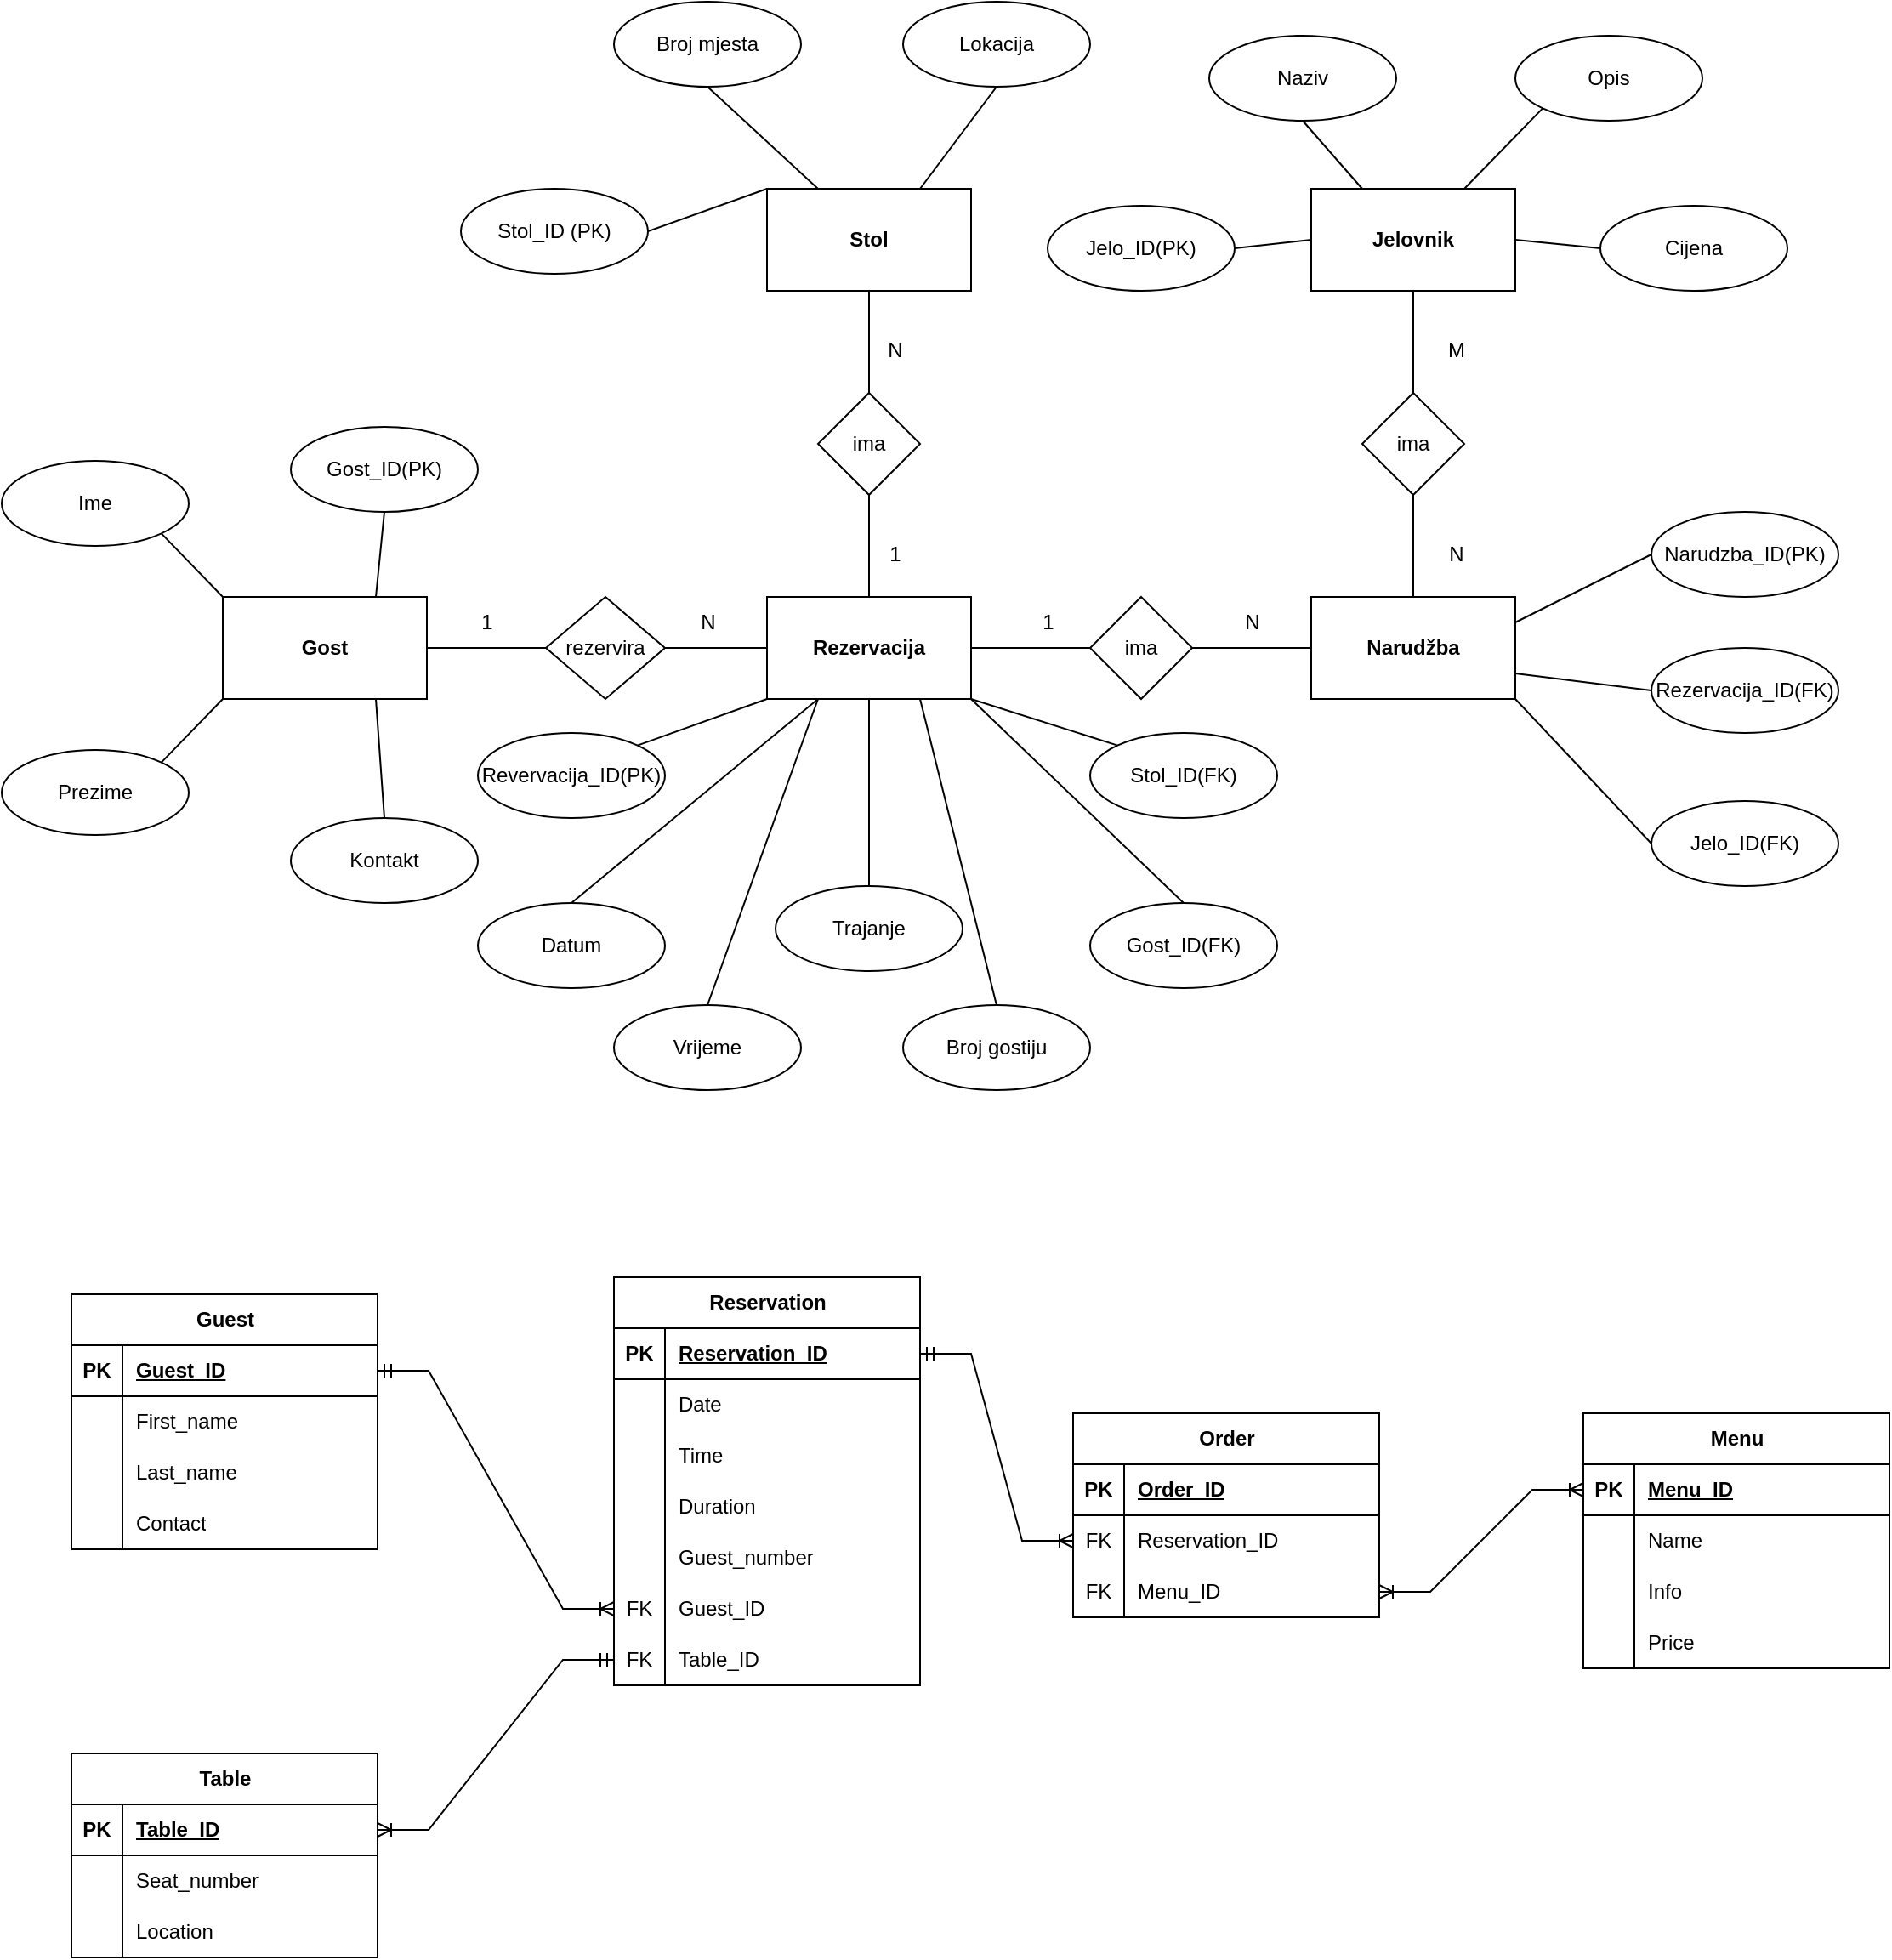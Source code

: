 <mxfile version="24.1.0" type="device">
  <diagram name="Page-1" id="FeBBku6p8orhY1GAl5bY">
    <mxGraphModel dx="1434" dy="836" grid="1" gridSize="10" guides="1" tooltips="1" connect="1" arrows="1" fold="1" page="1" pageScale="1" pageWidth="1169" pageHeight="1654" math="0" shadow="0">
      <root>
        <mxCell id="0" />
        <mxCell id="1" parent="0" />
        <mxCell id="tynsZxvBUsb_8YLMdJRz-1" value="&lt;b&gt;Stol&lt;/b&gt;" style="rounded=0;whiteSpace=wrap;html=1;" vertex="1" parent="1">
          <mxGeometry x="480" y="120" width="120" height="60" as="geometry" />
        </mxCell>
        <mxCell id="tynsZxvBUsb_8YLMdJRz-2" value="&lt;b&gt;Gost&lt;/b&gt;" style="rounded=0;whiteSpace=wrap;html=1;" vertex="1" parent="1">
          <mxGeometry x="160" y="360" width="120" height="60" as="geometry" />
        </mxCell>
        <mxCell id="tynsZxvBUsb_8YLMdJRz-3" value="&lt;b&gt;Rezervacija&lt;/b&gt;" style="rounded=0;whiteSpace=wrap;html=1;" vertex="1" parent="1">
          <mxGeometry x="480" y="360" width="120" height="60" as="geometry" />
        </mxCell>
        <mxCell id="tynsZxvBUsb_8YLMdJRz-4" value="&lt;b&gt;Jelovnik&lt;/b&gt;" style="rounded=0;whiteSpace=wrap;html=1;" vertex="1" parent="1">
          <mxGeometry x="800" y="120" width="120" height="60" as="geometry" />
        </mxCell>
        <mxCell id="tynsZxvBUsb_8YLMdJRz-5" value="&lt;b&gt;Narudžba&lt;/b&gt;" style="rounded=0;whiteSpace=wrap;html=1;" vertex="1" parent="1">
          <mxGeometry x="800" y="360" width="120" height="60" as="geometry" />
        </mxCell>
        <mxCell id="tynsZxvBUsb_8YLMdJRz-6" value="Stol_ID (PK)" style="ellipse;whiteSpace=wrap;html=1;" vertex="1" parent="1">
          <mxGeometry x="300" y="120" width="110" height="50" as="geometry" />
        </mxCell>
        <mxCell id="tynsZxvBUsb_8YLMdJRz-7" value="Broj mjesta" style="ellipse;whiteSpace=wrap;html=1;" vertex="1" parent="1">
          <mxGeometry x="390" y="10" width="110" height="50" as="geometry" />
        </mxCell>
        <mxCell id="tynsZxvBUsb_8YLMdJRz-8" value="Lokacija" style="ellipse;whiteSpace=wrap;html=1;" vertex="1" parent="1">
          <mxGeometry x="560" y="10" width="110" height="50" as="geometry" />
        </mxCell>
        <mxCell id="tynsZxvBUsb_8YLMdJRz-9" value="rezervira" style="rhombus;whiteSpace=wrap;html=1;" vertex="1" parent="1">
          <mxGeometry x="350" y="360" width="70" height="60" as="geometry" />
        </mxCell>
        <mxCell id="tynsZxvBUsb_8YLMdJRz-10" value="" style="endArrow=none;html=1;rounded=0;entryX=0;entryY=0.5;entryDx=0;entryDy=0;exitX=1;exitY=0.5;exitDx=0;exitDy=0;" edge="1" parent="1" source="tynsZxvBUsb_8YLMdJRz-2" target="tynsZxvBUsb_8YLMdJRz-9">
          <mxGeometry width="50" height="50" relative="1" as="geometry">
            <mxPoint x="250" y="500" as="sourcePoint" />
            <mxPoint x="300" y="450" as="targetPoint" />
          </mxGeometry>
        </mxCell>
        <mxCell id="tynsZxvBUsb_8YLMdJRz-11" value="" style="endArrow=none;html=1;rounded=0;exitX=1;exitY=0.5;exitDx=0;exitDy=0;entryX=0;entryY=0.5;entryDx=0;entryDy=0;" edge="1" parent="1" source="tynsZxvBUsb_8YLMdJRz-9" target="tynsZxvBUsb_8YLMdJRz-3">
          <mxGeometry width="50" height="50" relative="1" as="geometry">
            <mxPoint x="560" y="450" as="sourcePoint" />
            <mxPoint x="610" y="400" as="targetPoint" />
          </mxGeometry>
        </mxCell>
        <mxCell id="tynsZxvBUsb_8YLMdJRz-12" value="ima" style="rhombus;whiteSpace=wrap;html=1;" vertex="1" parent="1">
          <mxGeometry x="510" y="240" width="60" height="60" as="geometry" />
        </mxCell>
        <mxCell id="tynsZxvBUsb_8YLMdJRz-13" value="" style="endArrow=none;html=1;rounded=0;entryX=0.5;entryY=1;entryDx=0;entryDy=0;exitX=0.5;exitY=0;exitDx=0;exitDy=0;" edge="1" parent="1" source="tynsZxvBUsb_8YLMdJRz-12" target="tynsZxvBUsb_8YLMdJRz-1">
          <mxGeometry width="50" height="50" relative="1" as="geometry">
            <mxPoint x="560" y="450" as="sourcePoint" />
            <mxPoint x="610" y="400" as="targetPoint" />
          </mxGeometry>
        </mxCell>
        <mxCell id="tynsZxvBUsb_8YLMdJRz-14" value="" style="endArrow=none;html=1;rounded=0;entryX=0.5;entryY=1;entryDx=0;entryDy=0;exitX=0.5;exitY=0;exitDx=0;exitDy=0;" edge="1" parent="1" source="tynsZxvBUsb_8YLMdJRz-3" target="tynsZxvBUsb_8YLMdJRz-12">
          <mxGeometry width="50" height="50" relative="1" as="geometry">
            <mxPoint x="560" y="450" as="sourcePoint" />
            <mxPoint x="610" y="400" as="targetPoint" />
          </mxGeometry>
        </mxCell>
        <mxCell id="tynsZxvBUsb_8YLMdJRz-15" value="N" style="text;html=1;align=center;verticalAlign=middle;resizable=0;points=[];autosize=1;strokeColor=none;fillColor=none;" vertex="1" parent="1">
          <mxGeometry x="540" y="200" width="30" height="30" as="geometry" />
        </mxCell>
        <mxCell id="tynsZxvBUsb_8YLMdJRz-16" value="1" style="text;html=1;align=center;verticalAlign=middle;resizable=0;points=[];autosize=1;strokeColor=none;fillColor=none;" vertex="1" parent="1">
          <mxGeometry x="540" y="320" width="30" height="30" as="geometry" />
        </mxCell>
        <mxCell id="tynsZxvBUsb_8YLMdJRz-17" value="1" style="text;html=1;align=center;verticalAlign=middle;resizable=0;points=[];autosize=1;strokeColor=none;fillColor=none;" vertex="1" parent="1">
          <mxGeometry x="300" y="360" width="30" height="30" as="geometry" />
        </mxCell>
        <mxCell id="tynsZxvBUsb_8YLMdJRz-18" value="N" style="text;html=1;align=center;verticalAlign=middle;resizable=0;points=[];autosize=1;strokeColor=none;fillColor=none;" vertex="1" parent="1">
          <mxGeometry x="430" y="360" width="30" height="30" as="geometry" />
        </mxCell>
        <mxCell id="tynsZxvBUsb_8YLMdJRz-19" value="" style="endArrow=none;html=1;rounded=0;entryX=0;entryY=0.5;entryDx=0;entryDy=0;exitX=1;exitY=0.5;exitDx=0;exitDy=0;" edge="1" parent="1" source="tynsZxvBUsb_8YLMdJRz-3" target="tynsZxvBUsb_8YLMdJRz-21">
          <mxGeometry width="50" height="50" relative="1" as="geometry">
            <mxPoint x="560" y="450" as="sourcePoint" />
            <mxPoint x="710" y="560" as="targetPoint" />
          </mxGeometry>
        </mxCell>
        <mxCell id="tynsZxvBUsb_8YLMdJRz-21" value="ima" style="rhombus;whiteSpace=wrap;html=1;" vertex="1" parent="1">
          <mxGeometry x="670" y="360" width="60" height="60" as="geometry" />
        </mxCell>
        <mxCell id="tynsZxvBUsb_8YLMdJRz-22" value="" style="endArrow=none;html=1;rounded=0;entryX=0;entryY=0.5;entryDx=0;entryDy=0;exitX=1;exitY=0.5;exitDx=0;exitDy=0;" edge="1" parent="1" source="tynsZxvBUsb_8YLMdJRz-21" target="tynsZxvBUsb_8YLMdJRz-5">
          <mxGeometry width="50" height="50" relative="1" as="geometry">
            <mxPoint x="560" y="450" as="sourcePoint" />
            <mxPoint x="610" y="400" as="targetPoint" />
          </mxGeometry>
        </mxCell>
        <mxCell id="tynsZxvBUsb_8YLMdJRz-23" value="N" style="text;html=1;align=center;verticalAlign=middle;resizable=0;points=[];autosize=1;strokeColor=none;fillColor=none;" vertex="1" parent="1">
          <mxGeometry x="750" y="360" width="30" height="30" as="geometry" />
        </mxCell>
        <mxCell id="tynsZxvBUsb_8YLMdJRz-24" value="1" style="text;html=1;align=center;verticalAlign=middle;resizable=0;points=[];autosize=1;strokeColor=none;fillColor=none;" vertex="1" parent="1">
          <mxGeometry x="630" y="360" width="30" height="30" as="geometry" />
        </mxCell>
        <mxCell id="tynsZxvBUsb_8YLMdJRz-25" value="ima" style="rhombus;whiteSpace=wrap;html=1;" vertex="1" parent="1">
          <mxGeometry x="830" y="240" width="60" height="60" as="geometry" />
        </mxCell>
        <mxCell id="tynsZxvBUsb_8YLMdJRz-26" value="" style="endArrow=none;html=1;rounded=0;entryX=0.5;entryY=1;entryDx=0;entryDy=0;exitX=0.5;exitY=0;exitDx=0;exitDy=0;" edge="1" parent="1" source="tynsZxvBUsb_8YLMdJRz-25" target="tynsZxvBUsb_8YLMdJRz-4">
          <mxGeometry width="50" height="50" relative="1" as="geometry">
            <mxPoint x="1010" y="330" as="sourcePoint" />
            <mxPoint x="1060" y="280" as="targetPoint" />
          </mxGeometry>
        </mxCell>
        <mxCell id="tynsZxvBUsb_8YLMdJRz-27" value="" style="endArrow=none;html=1;rounded=0;exitX=0.5;exitY=1;exitDx=0;exitDy=0;entryX=0.5;entryY=0;entryDx=0;entryDy=0;" edge="1" parent="1" source="tynsZxvBUsb_8YLMdJRz-25" target="tynsZxvBUsb_8YLMdJRz-5">
          <mxGeometry width="50" height="50" relative="1" as="geometry">
            <mxPoint x="560" y="450" as="sourcePoint" />
            <mxPoint x="610" y="400" as="targetPoint" />
          </mxGeometry>
        </mxCell>
        <mxCell id="tynsZxvBUsb_8YLMdJRz-28" value="N" style="text;html=1;align=center;verticalAlign=middle;resizable=0;points=[];autosize=1;strokeColor=none;fillColor=none;" vertex="1" parent="1">
          <mxGeometry x="870" y="320" width="30" height="30" as="geometry" />
        </mxCell>
        <mxCell id="tynsZxvBUsb_8YLMdJRz-29" value="M" style="text;html=1;align=center;verticalAlign=middle;resizable=0;points=[];autosize=1;strokeColor=none;fillColor=none;" vertex="1" parent="1">
          <mxGeometry x="870" y="200" width="30" height="30" as="geometry" />
        </mxCell>
        <mxCell id="tynsZxvBUsb_8YLMdJRz-30" value="" style="endArrow=none;html=1;rounded=0;entryX=1;entryY=0.5;entryDx=0;entryDy=0;exitX=0;exitY=0;exitDx=0;exitDy=0;" edge="1" parent="1" source="tynsZxvBUsb_8YLMdJRz-1" target="tynsZxvBUsb_8YLMdJRz-6">
          <mxGeometry width="50" height="50" relative="1" as="geometry">
            <mxPoint x="620" y="170" as="sourcePoint" />
            <mxPoint x="670" y="120" as="targetPoint" />
          </mxGeometry>
        </mxCell>
        <mxCell id="tynsZxvBUsb_8YLMdJRz-31" value="" style="endArrow=none;html=1;rounded=0;entryX=0.25;entryY=0;entryDx=0;entryDy=0;exitX=0.5;exitY=1;exitDx=0;exitDy=0;" edge="1" parent="1" source="tynsZxvBUsb_8YLMdJRz-7" target="tynsZxvBUsb_8YLMdJRz-1">
          <mxGeometry width="50" height="50" relative="1" as="geometry">
            <mxPoint x="490" y="130" as="sourcePoint" />
            <mxPoint x="420" y="155" as="targetPoint" />
          </mxGeometry>
        </mxCell>
        <mxCell id="tynsZxvBUsb_8YLMdJRz-32" value="" style="endArrow=none;html=1;rounded=0;entryX=0.75;entryY=0;entryDx=0;entryDy=0;exitX=0.5;exitY=1;exitDx=0;exitDy=0;" edge="1" parent="1" source="tynsZxvBUsb_8YLMdJRz-8" target="tynsZxvBUsb_8YLMdJRz-1">
          <mxGeometry width="50" height="50" relative="1" as="geometry">
            <mxPoint x="580" y="60" as="sourcePoint" />
            <mxPoint x="645" y="120" as="targetPoint" />
          </mxGeometry>
        </mxCell>
        <mxCell id="tynsZxvBUsb_8YLMdJRz-33" value="Gost_ID(PK)" style="ellipse;whiteSpace=wrap;html=1;" vertex="1" parent="1">
          <mxGeometry x="200" y="260" width="110" height="50" as="geometry" />
        </mxCell>
        <mxCell id="tynsZxvBUsb_8YLMdJRz-34" value="Kontakt" style="ellipse;whiteSpace=wrap;html=1;" vertex="1" parent="1">
          <mxGeometry x="200" y="490" width="110" height="50" as="geometry" />
        </mxCell>
        <mxCell id="tynsZxvBUsb_8YLMdJRz-35" value="Ime" style="ellipse;whiteSpace=wrap;html=1;" vertex="1" parent="1">
          <mxGeometry x="30" y="280" width="110" height="50" as="geometry" />
        </mxCell>
        <mxCell id="tynsZxvBUsb_8YLMdJRz-36" value="Prezime" style="ellipse;whiteSpace=wrap;html=1;" vertex="1" parent="1">
          <mxGeometry x="30" y="450" width="110" height="50" as="geometry" />
        </mxCell>
        <mxCell id="tynsZxvBUsb_8YLMdJRz-37" value="" style="endArrow=none;html=1;rounded=0;entryX=0.5;entryY=1;entryDx=0;entryDy=0;exitX=0.75;exitY=0;exitDx=0;exitDy=0;" edge="1" parent="1" source="tynsZxvBUsb_8YLMdJRz-2" target="tynsZxvBUsb_8YLMdJRz-33">
          <mxGeometry width="50" height="50" relative="1" as="geometry">
            <mxPoint x="620" y="370" as="sourcePoint" />
            <mxPoint x="670" y="320" as="targetPoint" />
          </mxGeometry>
        </mxCell>
        <mxCell id="tynsZxvBUsb_8YLMdJRz-38" value="" style="endArrow=none;html=1;rounded=0;entryX=1;entryY=1;entryDx=0;entryDy=0;exitX=0;exitY=0;exitDx=0;exitDy=0;" edge="1" parent="1" source="tynsZxvBUsb_8YLMdJRz-2" target="tynsZxvBUsb_8YLMdJRz-35">
          <mxGeometry width="50" height="50" relative="1" as="geometry">
            <mxPoint x="260" y="370" as="sourcePoint" />
            <mxPoint x="265" y="320" as="targetPoint" />
          </mxGeometry>
        </mxCell>
        <mxCell id="tynsZxvBUsb_8YLMdJRz-39" value="" style="endArrow=none;html=1;rounded=0;entryX=1;entryY=0;entryDx=0;entryDy=0;exitX=0;exitY=1;exitDx=0;exitDy=0;" edge="1" parent="1" source="tynsZxvBUsb_8YLMdJRz-2" target="tynsZxvBUsb_8YLMdJRz-36">
          <mxGeometry width="50" height="50" relative="1" as="geometry">
            <mxPoint x="270" y="380" as="sourcePoint" />
            <mxPoint x="275" y="330" as="targetPoint" />
          </mxGeometry>
        </mxCell>
        <mxCell id="tynsZxvBUsb_8YLMdJRz-40" value="" style="endArrow=none;html=1;rounded=0;entryX=0.75;entryY=1;entryDx=0;entryDy=0;exitX=0.5;exitY=0;exitDx=0;exitDy=0;" edge="1" parent="1" source="tynsZxvBUsb_8YLMdJRz-34" target="tynsZxvBUsb_8YLMdJRz-2">
          <mxGeometry width="50" height="50" relative="1" as="geometry">
            <mxPoint x="280" y="390" as="sourcePoint" />
            <mxPoint x="285" y="340" as="targetPoint" />
          </mxGeometry>
        </mxCell>
        <mxCell id="tynsZxvBUsb_8YLMdJRz-41" value="Stol_ID(FK)" style="ellipse;whiteSpace=wrap;html=1;" vertex="1" parent="1">
          <mxGeometry x="670" y="440" width="110" height="50" as="geometry" />
        </mxCell>
        <mxCell id="tynsZxvBUsb_8YLMdJRz-42" value="Revervacija_ID(PK)" style="ellipse;whiteSpace=wrap;html=1;" vertex="1" parent="1">
          <mxGeometry x="310" y="440" width="110" height="50" as="geometry" />
        </mxCell>
        <mxCell id="tynsZxvBUsb_8YLMdJRz-43" value="Datum" style="ellipse;whiteSpace=wrap;html=1;" vertex="1" parent="1">
          <mxGeometry x="310" y="540" width="110" height="50" as="geometry" />
        </mxCell>
        <mxCell id="tynsZxvBUsb_8YLMdJRz-44" value="Vrijeme" style="ellipse;whiteSpace=wrap;html=1;" vertex="1" parent="1">
          <mxGeometry x="390" y="600" width="110" height="50" as="geometry" />
        </mxCell>
        <mxCell id="tynsZxvBUsb_8YLMdJRz-45" value="Trajanje" style="ellipse;whiteSpace=wrap;html=1;" vertex="1" parent="1">
          <mxGeometry x="485" y="530" width="110" height="50" as="geometry" />
        </mxCell>
        <mxCell id="tynsZxvBUsb_8YLMdJRz-46" value="Broj gostiju" style="ellipse;whiteSpace=wrap;html=1;" vertex="1" parent="1">
          <mxGeometry x="560" y="600" width="110" height="50" as="geometry" />
        </mxCell>
        <mxCell id="tynsZxvBUsb_8YLMdJRz-47" value="Gost_ID(FK)" style="ellipse;whiteSpace=wrap;html=1;" vertex="1" parent="1">
          <mxGeometry x="670" y="540" width="110" height="50" as="geometry" />
        </mxCell>
        <mxCell id="tynsZxvBUsb_8YLMdJRz-48" value="" style="endArrow=none;html=1;rounded=0;entryX=0;entryY=1;entryDx=0;entryDy=0;exitX=1;exitY=0;exitDx=0;exitDy=0;" edge="1" parent="1" source="tynsZxvBUsb_8YLMdJRz-42" target="tynsZxvBUsb_8YLMdJRz-3">
          <mxGeometry width="50" height="50" relative="1" as="geometry">
            <mxPoint x="620" y="500" as="sourcePoint" />
            <mxPoint x="670" y="450" as="targetPoint" />
          </mxGeometry>
        </mxCell>
        <mxCell id="tynsZxvBUsb_8YLMdJRz-49" value="" style="endArrow=none;html=1;rounded=0;entryX=0.25;entryY=1;entryDx=0;entryDy=0;exitX=0.5;exitY=0;exitDx=0;exitDy=0;" edge="1" parent="1" source="tynsZxvBUsb_8YLMdJRz-43" target="tynsZxvBUsb_8YLMdJRz-3">
          <mxGeometry width="50" height="50" relative="1" as="geometry">
            <mxPoint x="464" y="467" as="sourcePoint" />
            <mxPoint x="490" y="430" as="targetPoint" />
          </mxGeometry>
        </mxCell>
        <mxCell id="tynsZxvBUsb_8YLMdJRz-50" value="" style="endArrow=none;html=1;rounded=0;entryX=0.25;entryY=1;entryDx=0;entryDy=0;exitX=0.5;exitY=0;exitDx=0;exitDy=0;" edge="1" parent="1" source="tynsZxvBUsb_8YLMdJRz-44" target="tynsZxvBUsb_8YLMdJRz-3">
          <mxGeometry width="50" height="50" relative="1" as="geometry">
            <mxPoint x="455" y="540" as="sourcePoint" />
            <mxPoint x="520" y="430" as="targetPoint" />
          </mxGeometry>
        </mxCell>
        <mxCell id="tynsZxvBUsb_8YLMdJRz-51" value="" style="endArrow=none;html=1;rounded=0;entryX=1;entryY=1;entryDx=0;entryDy=0;exitX=0.5;exitY=0;exitDx=0;exitDy=0;" edge="1" parent="1" source="tynsZxvBUsb_8YLMdJRz-47" target="tynsZxvBUsb_8YLMdJRz-3">
          <mxGeometry width="50" height="50" relative="1" as="geometry">
            <mxPoint x="465" y="550" as="sourcePoint" />
            <mxPoint x="530" y="440" as="targetPoint" />
          </mxGeometry>
        </mxCell>
        <mxCell id="tynsZxvBUsb_8YLMdJRz-52" value="" style="endArrow=none;html=1;rounded=0;entryX=0.5;entryY=1;entryDx=0;entryDy=0;exitX=0.5;exitY=0;exitDx=0;exitDy=0;" edge="1" parent="1" source="tynsZxvBUsb_8YLMdJRz-45" target="tynsZxvBUsb_8YLMdJRz-3">
          <mxGeometry width="50" height="50" relative="1" as="geometry">
            <mxPoint x="475" y="560" as="sourcePoint" />
            <mxPoint x="540" y="450" as="targetPoint" />
          </mxGeometry>
        </mxCell>
        <mxCell id="tynsZxvBUsb_8YLMdJRz-53" value="" style="endArrow=none;html=1;rounded=0;entryX=0.75;entryY=1;entryDx=0;entryDy=0;exitX=0.5;exitY=0;exitDx=0;exitDy=0;" edge="1" parent="1" source="tynsZxvBUsb_8YLMdJRz-46" target="tynsZxvBUsb_8YLMdJRz-3">
          <mxGeometry width="50" height="50" relative="1" as="geometry">
            <mxPoint x="485" y="570" as="sourcePoint" />
            <mxPoint x="550" y="460" as="targetPoint" />
          </mxGeometry>
        </mxCell>
        <mxCell id="tynsZxvBUsb_8YLMdJRz-54" value="" style="endArrow=none;html=1;rounded=0;entryX=1;entryY=1;entryDx=0;entryDy=0;exitX=0;exitY=0;exitDx=0;exitDy=0;" edge="1" parent="1" source="tynsZxvBUsb_8YLMdJRz-41" target="tynsZxvBUsb_8YLMdJRz-3">
          <mxGeometry width="50" height="50" relative="1" as="geometry">
            <mxPoint x="495" y="580" as="sourcePoint" />
            <mxPoint x="560" y="470" as="targetPoint" />
          </mxGeometry>
        </mxCell>
        <mxCell id="tynsZxvBUsb_8YLMdJRz-55" value="Jelo_ID(PK)" style="ellipse;whiteSpace=wrap;html=1;" vertex="1" parent="1">
          <mxGeometry x="645" y="130" width="110" height="50" as="geometry" />
        </mxCell>
        <mxCell id="tynsZxvBUsb_8YLMdJRz-56" value="Naziv" style="ellipse;whiteSpace=wrap;html=1;" vertex="1" parent="1">
          <mxGeometry x="740" y="30" width="110" height="50" as="geometry" />
        </mxCell>
        <mxCell id="tynsZxvBUsb_8YLMdJRz-57" value="Cijena" style="ellipse;whiteSpace=wrap;html=1;" vertex="1" parent="1">
          <mxGeometry x="970" y="130" width="110" height="50" as="geometry" />
        </mxCell>
        <mxCell id="tynsZxvBUsb_8YLMdJRz-58" value="Opis" style="ellipse;whiteSpace=wrap;html=1;" vertex="1" parent="1">
          <mxGeometry x="920" y="30" width="110" height="50" as="geometry" />
        </mxCell>
        <mxCell id="tynsZxvBUsb_8YLMdJRz-59" value="" style="endArrow=none;html=1;rounded=0;entryX=0;entryY=0.5;entryDx=0;entryDy=0;exitX=1;exitY=0.5;exitDx=0;exitDy=0;" edge="1" parent="1" source="tynsZxvBUsb_8YLMdJRz-55" target="tynsZxvBUsb_8YLMdJRz-4">
          <mxGeometry width="50" height="50" relative="1" as="geometry">
            <mxPoint x="630" y="370" as="sourcePoint" />
            <mxPoint x="680" y="320" as="targetPoint" />
          </mxGeometry>
        </mxCell>
        <mxCell id="tynsZxvBUsb_8YLMdJRz-60" value="" style="endArrow=none;html=1;rounded=0;entryX=0.25;entryY=0;entryDx=0;entryDy=0;exitX=0.5;exitY=1;exitDx=0;exitDy=0;" edge="1" parent="1" source="tynsZxvBUsb_8YLMdJRz-56" target="tynsZxvBUsb_8YLMdJRz-4">
          <mxGeometry width="50" height="50" relative="1" as="geometry">
            <mxPoint x="765" y="165" as="sourcePoint" />
            <mxPoint x="810" y="160" as="targetPoint" />
          </mxGeometry>
        </mxCell>
        <mxCell id="tynsZxvBUsb_8YLMdJRz-61" value="" style="endArrow=none;html=1;rounded=0;entryX=0.75;entryY=0;entryDx=0;entryDy=0;exitX=0;exitY=1;exitDx=0;exitDy=0;" edge="1" parent="1" source="tynsZxvBUsb_8YLMdJRz-58" target="tynsZxvBUsb_8YLMdJRz-4">
          <mxGeometry width="50" height="50" relative="1" as="geometry">
            <mxPoint x="775" y="175" as="sourcePoint" />
            <mxPoint x="820" y="170" as="targetPoint" />
          </mxGeometry>
        </mxCell>
        <mxCell id="tynsZxvBUsb_8YLMdJRz-62" value="" style="endArrow=none;html=1;rounded=0;entryX=1;entryY=0.5;entryDx=0;entryDy=0;exitX=0;exitY=0.5;exitDx=0;exitDy=0;" edge="1" parent="1" source="tynsZxvBUsb_8YLMdJRz-57" target="tynsZxvBUsb_8YLMdJRz-4">
          <mxGeometry width="50" height="50" relative="1" as="geometry">
            <mxPoint x="785" y="185" as="sourcePoint" />
            <mxPoint x="830" y="180" as="targetPoint" />
          </mxGeometry>
        </mxCell>
        <mxCell id="tynsZxvBUsb_8YLMdJRz-63" value="Rezervacija_ID(FK)" style="ellipse;whiteSpace=wrap;html=1;" vertex="1" parent="1">
          <mxGeometry x="1000" y="390" width="110" height="50" as="geometry" />
        </mxCell>
        <mxCell id="tynsZxvBUsb_8YLMdJRz-64" value="Narudzba_ID(PK)" style="ellipse;whiteSpace=wrap;html=1;" vertex="1" parent="1">
          <mxGeometry x="1000" y="310" width="110" height="50" as="geometry" />
        </mxCell>
        <mxCell id="tynsZxvBUsb_8YLMdJRz-65" value="" style="endArrow=none;html=1;rounded=0;entryX=1;entryY=0.75;entryDx=0;entryDy=0;exitX=0;exitY=0.5;exitDx=0;exitDy=0;" edge="1" parent="1" source="tynsZxvBUsb_8YLMdJRz-63" target="tynsZxvBUsb_8YLMdJRz-5">
          <mxGeometry width="50" height="50" relative="1" as="geometry">
            <mxPoint x="696" y="457" as="sourcePoint" />
            <mxPoint x="610" y="430" as="targetPoint" />
          </mxGeometry>
        </mxCell>
        <mxCell id="tynsZxvBUsb_8YLMdJRz-66" value="" style="endArrow=none;html=1;rounded=0;entryX=0;entryY=0.5;entryDx=0;entryDy=0;exitX=1;exitY=0.25;exitDx=0;exitDy=0;" edge="1" parent="1" source="tynsZxvBUsb_8YLMdJRz-5" target="tynsZxvBUsb_8YLMdJRz-64">
          <mxGeometry width="50" height="50" relative="1" as="geometry">
            <mxPoint x="706" y="467" as="sourcePoint" />
            <mxPoint x="620" y="440" as="targetPoint" />
          </mxGeometry>
        </mxCell>
        <mxCell id="tynsZxvBUsb_8YLMdJRz-67" value="Guest" style="shape=table;startSize=30;container=1;collapsible=1;childLayout=tableLayout;fixedRows=1;rowLines=0;fontStyle=1;align=center;resizeLast=1;html=1;" vertex="1" parent="1">
          <mxGeometry x="71" y="770" width="180" height="150" as="geometry" />
        </mxCell>
        <mxCell id="tynsZxvBUsb_8YLMdJRz-68" value="" style="shape=tableRow;horizontal=0;startSize=0;swimlaneHead=0;swimlaneBody=0;fillColor=none;collapsible=0;dropTarget=0;points=[[0,0.5],[1,0.5]];portConstraint=eastwest;top=0;left=0;right=0;bottom=1;" vertex="1" parent="tynsZxvBUsb_8YLMdJRz-67">
          <mxGeometry y="30" width="180" height="30" as="geometry" />
        </mxCell>
        <mxCell id="tynsZxvBUsb_8YLMdJRz-69" value="PK" style="shape=partialRectangle;connectable=0;fillColor=none;top=0;left=0;bottom=0;right=0;fontStyle=1;overflow=hidden;whiteSpace=wrap;html=1;" vertex="1" parent="tynsZxvBUsb_8YLMdJRz-68">
          <mxGeometry width="30" height="30" as="geometry">
            <mxRectangle width="30" height="30" as="alternateBounds" />
          </mxGeometry>
        </mxCell>
        <mxCell id="tynsZxvBUsb_8YLMdJRz-70" value="Guest_ID" style="shape=partialRectangle;connectable=0;fillColor=none;top=0;left=0;bottom=0;right=0;align=left;spacingLeft=6;fontStyle=5;overflow=hidden;whiteSpace=wrap;html=1;" vertex="1" parent="tynsZxvBUsb_8YLMdJRz-68">
          <mxGeometry x="30" width="150" height="30" as="geometry">
            <mxRectangle width="150" height="30" as="alternateBounds" />
          </mxGeometry>
        </mxCell>
        <mxCell id="tynsZxvBUsb_8YLMdJRz-71" value="" style="shape=tableRow;horizontal=0;startSize=0;swimlaneHead=0;swimlaneBody=0;fillColor=none;collapsible=0;dropTarget=0;points=[[0,0.5],[1,0.5]];portConstraint=eastwest;top=0;left=0;right=0;bottom=0;" vertex="1" parent="tynsZxvBUsb_8YLMdJRz-67">
          <mxGeometry y="60" width="180" height="30" as="geometry" />
        </mxCell>
        <mxCell id="tynsZxvBUsb_8YLMdJRz-72" value="" style="shape=partialRectangle;connectable=0;fillColor=none;top=0;left=0;bottom=0;right=0;editable=1;overflow=hidden;whiteSpace=wrap;html=1;" vertex="1" parent="tynsZxvBUsb_8YLMdJRz-71">
          <mxGeometry width="30" height="30" as="geometry">
            <mxRectangle width="30" height="30" as="alternateBounds" />
          </mxGeometry>
        </mxCell>
        <mxCell id="tynsZxvBUsb_8YLMdJRz-73" value="First_name" style="shape=partialRectangle;connectable=0;fillColor=none;top=0;left=0;bottom=0;right=0;align=left;spacingLeft=6;overflow=hidden;whiteSpace=wrap;html=1;" vertex="1" parent="tynsZxvBUsb_8YLMdJRz-71">
          <mxGeometry x="30" width="150" height="30" as="geometry">
            <mxRectangle width="150" height="30" as="alternateBounds" />
          </mxGeometry>
        </mxCell>
        <mxCell id="tynsZxvBUsb_8YLMdJRz-74" value="" style="shape=tableRow;horizontal=0;startSize=0;swimlaneHead=0;swimlaneBody=0;fillColor=none;collapsible=0;dropTarget=0;points=[[0,0.5],[1,0.5]];portConstraint=eastwest;top=0;left=0;right=0;bottom=0;" vertex="1" parent="tynsZxvBUsb_8YLMdJRz-67">
          <mxGeometry y="90" width="180" height="30" as="geometry" />
        </mxCell>
        <mxCell id="tynsZxvBUsb_8YLMdJRz-75" value="" style="shape=partialRectangle;connectable=0;fillColor=none;top=0;left=0;bottom=0;right=0;editable=1;overflow=hidden;whiteSpace=wrap;html=1;" vertex="1" parent="tynsZxvBUsb_8YLMdJRz-74">
          <mxGeometry width="30" height="30" as="geometry">
            <mxRectangle width="30" height="30" as="alternateBounds" />
          </mxGeometry>
        </mxCell>
        <mxCell id="tynsZxvBUsb_8YLMdJRz-76" value="Last_name" style="shape=partialRectangle;connectable=0;fillColor=none;top=0;left=0;bottom=0;right=0;align=left;spacingLeft=6;overflow=hidden;whiteSpace=wrap;html=1;" vertex="1" parent="tynsZxvBUsb_8YLMdJRz-74">
          <mxGeometry x="30" width="150" height="30" as="geometry">
            <mxRectangle width="150" height="30" as="alternateBounds" />
          </mxGeometry>
        </mxCell>
        <mxCell id="tynsZxvBUsb_8YLMdJRz-77" value="" style="shape=tableRow;horizontal=0;startSize=0;swimlaneHead=0;swimlaneBody=0;fillColor=none;collapsible=0;dropTarget=0;points=[[0,0.5],[1,0.5]];portConstraint=eastwest;top=0;left=0;right=0;bottom=0;" vertex="1" parent="tynsZxvBUsb_8YLMdJRz-67">
          <mxGeometry y="120" width="180" height="30" as="geometry" />
        </mxCell>
        <mxCell id="tynsZxvBUsb_8YLMdJRz-78" value="" style="shape=partialRectangle;connectable=0;fillColor=none;top=0;left=0;bottom=0;right=0;editable=1;overflow=hidden;whiteSpace=wrap;html=1;" vertex="1" parent="tynsZxvBUsb_8YLMdJRz-77">
          <mxGeometry width="30" height="30" as="geometry">
            <mxRectangle width="30" height="30" as="alternateBounds" />
          </mxGeometry>
        </mxCell>
        <mxCell id="tynsZxvBUsb_8YLMdJRz-79" value="Contact" style="shape=partialRectangle;connectable=0;fillColor=none;top=0;left=0;bottom=0;right=0;align=left;spacingLeft=6;overflow=hidden;whiteSpace=wrap;html=1;" vertex="1" parent="tynsZxvBUsb_8YLMdJRz-77">
          <mxGeometry x="30" width="150" height="30" as="geometry">
            <mxRectangle width="150" height="30" as="alternateBounds" />
          </mxGeometry>
        </mxCell>
        <mxCell id="tynsZxvBUsb_8YLMdJRz-80" value="Reservation" style="shape=table;startSize=30;container=1;collapsible=1;childLayout=tableLayout;fixedRows=1;rowLines=0;fontStyle=1;align=center;resizeLast=1;html=1;" vertex="1" parent="1">
          <mxGeometry x="390" y="760" width="180" height="240" as="geometry" />
        </mxCell>
        <mxCell id="tynsZxvBUsb_8YLMdJRz-81" value="" style="shape=tableRow;horizontal=0;startSize=0;swimlaneHead=0;swimlaneBody=0;fillColor=none;collapsible=0;dropTarget=0;points=[[0,0.5],[1,0.5]];portConstraint=eastwest;top=0;left=0;right=0;bottom=1;" vertex="1" parent="tynsZxvBUsb_8YLMdJRz-80">
          <mxGeometry y="30" width="180" height="30" as="geometry" />
        </mxCell>
        <mxCell id="tynsZxvBUsb_8YLMdJRz-82" value="PK" style="shape=partialRectangle;connectable=0;fillColor=none;top=0;left=0;bottom=0;right=0;fontStyle=1;overflow=hidden;whiteSpace=wrap;html=1;" vertex="1" parent="tynsZxvBUsb_8YLMdJRz-81">
          <mxGeometry width="30" height="30" as="geometry">
            <mxRectangle width="30" height="30" as="alternateBounds" />
          </mxGeometry>
        </mxCell>
        <mxCell id="tynsZxvBUsb_8YLMdJRz-83" value="Reservation_ID" style="shape=partialRectangle;connectable=0;fillColor=none;top=0;left=0;bottom=0;right=0;align=left;spacingLeft=6;fontStyle=5;overflow=hidden;whiteSpace=wrap;html=1;" vertex="1" parent="tynsZxvBUsb_8YLMdJRz-81">
          <mxGeometry x="30" width="150" height="30" as="geometry">
            <mxRectangle width="150" height="30" as="alternateBounds" />
          </mxGeometry>
        </mxCell>
        <mxCell id="tynsZxvBUsb_8YLMdJRz-84" value="" style="shape=tableRow;horizontal=0;startSize=0;swimlaneHead=0;swimlaneBody=0;fillColor=none;collapsible=0;dropTarget=0;points=[[0,0.5],[1,0.5]];portConstraint=eastwest;top=0;left=0;right=0;bottom=0;" vertex="1" parent="tynsZxvBUsb_8YLMdJRz-80">
          <mxGeometry y="60" width="180" height="30" as="geometry" />
        </mxCell>
        <mxCell id="tynsZxvBUsb_8YLMdJRz-85" value="" style="shape=partialRectangle;connectable=0;fillColor=none;top=0;left=0;bottom=0;right=0;editable=1;overflow=hidden;whiteSpace=wrap;html=1;" vertex="1" parent="tynsZxvBUsb_8YLMdJRz-84">
          <mxGeometry width="30" height="30" as="geometry">
            <mxRectangle width="30" height="30" as="alternateBounds" />
          </mxGeometry>
        </mxCell>
        <mxCell id="tynsZxvBUsb_8YLMdJRz-86" value="Date" style="shape=partialRectangle;connectable=0;fillColor=none;top=0;left=0;bottom=0;right=0;align=left;spacingLeft=6;overflow=hidden;whiteSpace=wrap;html=1;" vertex="1" parent="tynsZxvBUsb_8YLMdJRz-84">
          <mxGeometry x="30" width="150" height="30" as="geometry">
            <mxRectangle width="150" height="30" as="alternateBounds" />
          </mxGeometry>
        </mxCell>
        <mxCell id="tynsZxvBUsb_8YLMdJRz-87" value="" style="shape=tableRow;horizontal=0;startSize=0;swimlaneHead=0;swimlaneBody=0;fillColor=none;collapsible=0;dropTarget=0;points=[[0,0.5],[1,0.5]];portConstraint=eastwest;top=0;left=0;right=0;bottom=0;" vertex="1" parent="tynsZxvBUsb_8YLMdJRz-80">
          <mxGeometry y="90" width="180" height="30" as="geometry" />
        </mxCell>
        <mxCell id="tynsZxvBUsb_8YLMdJRz-88" value="" style="shape=partialRectangle;connectable=0;fillColor=none;top=0;left=0;bottom=0;right=0;editable=1;overflow=hidden;whiteSpace=wrap;html=1;" vertex="1" parent="tynsZxvBUsb_8YLMdJRz-87">
          <mxGeometry width="30" height="30" as="geometry">
            <mxRectangle width="30" height="30" as="alternateBounds" />
          </mxGeometry>
        </mxCell>
        <mxCell id="tynsZxvBUsb_8YLMdJRz-89" value="Time" style="shape=partialRectangle;connectable=0;fillColor=none;top=0;left=0;bottom=0;right=0;align=left;spacingLeft=6;overflow=hidden;whiteSpace=wrap;html=1;" vertex="1" parent="tynsZxvBUsb_8YLMdJRz-87">
          <mxGeometry x="30" width="150" height="30" as="geometry">
            <mxRectangle width="150" height="30" as="alternateBounds" />
          </mxGeometry>
        </mxCell>
        <mxCell id="tynsZxvBUsb_8YLMdJRz-90" value="" style="shape=tableRow;horizontal=0;startSize=0;swimlaneHead=0;swimlaneBody=0;fillColor=none;collapsible=0;dropTarget=0;points=[[0,0.5],[1,0.5]];portConstraint=eastwest;top=0;left=0;right=0;bottom=0;" vertex="1" parent="tynsZxvBUsb_8YLMdJRz-80">
          <mxGeometry y="120" width="180" height="30" as="geometry" />
        </mxCell>
        <mxCell id="tynsZxvBUsb_8YLMdJRz-91" value="" style="shape=partialRectangle;connectable=0;fillColor=none;top=0;left=0;bottom=0;right=0;editable=1;overflow=hidden;whiteSpace=wrap;html=1;" vertex="1" parent="tynsZxvBUsb_8YLMdJRz-90">
          <mxGeometry width="30" height="30" as="geometry">
            <mxRectangle width="30" height="30" as="alternateBounds" />
          </mxGeometry>
        </mxCell>
        <mxCell id="tynsZxvBUsb_8YLMdJRz-92" value="Duration" style="shape=partialRectangle;connectable=0;fillColor=none;top=0;left=0;bottom=0;right=0;align=left;spacingLeft=6;overflow=hidden;whiteSpace=wrap;html=1;" vertex="1" parent="tynsZxvBUsb_8YLMdJRz-90">
          <mxGeometry x="30" width="150" height="30" as="geometry">
            <mxRectangle width="150" height="30" as="alternateBounds" />
          </mxGeometry>
        </mxCell>
        <mxCell id="tynsZxvBUsb_8YLMdJRz-93" value="" style="shape=tableRow;horizontal=0;startSize=0;swimlaneHead=0;swimlaneBody=0;fillColor=none;collapsible=0;dropTarget=0;points=[[0,0.5],[1,0.5]];portConstraint=eastwest;top=0;left=0;right=0;bottom=0;" vertex="1" parent="tynsZxvBUsb_8YLMdJRz-80">
          <mxGeometry y="150" width="180" height="30" as="geometry" />
        </mxCell>
        <mxCell id="tynsZxvBUsb_8YLMdJRz-94" value="" style="shape=partialRectangle;connectable=0;fillColor=none;top=0;left=0;bottom=0;right=0;editable=1;overflow=hidden;whiteSpace=wrap;html=1;" vertex="1" parent="tynsZxvBUsb_8YLMdJRz-93">
          <mxGeometry width="30" height="30" as="geometry">
            <mxRectangle width="30" height="30" as="alternateBounds" />
          </mxGeometry>
        </mxCell>
        <mxCell id="tynsZxvBUsb_8YLMdJRz-95" value="Guest_number" style="shape=partialRectangle;connectable=0;fillColor=none;top=0;left=0;bottom=0;right=0;align=left;spacingLeft=6;overflow=hidden;whiteSpace=wrap;html=1;" vertex="1" parent="tynsZxvBUsb_8YLMdJRz-93">
          <mxGeometry x="30" width="150" height="30" as="geometry">
            <mxRectangle width="150" height="30" as="alternateBounds" />
          </mxGeometry>
        </mxCell>
        <mxCell id="tynsZxvBUsb_8YLMdJRz-96" value="" style="shape=tableRow;horizontal=0;startSize=0;swimlaneHead=0;swimlaneBody=0;fillColor=none;collapsible=0;dropTarget=0;points=[[0,0.5],[1,0.5]];portConstraint=eastwest;top=0;left=0;right=0;bottom=0;" vertex="1" parent="tynsZxvBUsb_8YLMdJRz-80">
          <mxGeometry y="180" width="180" height="30" as="geometry" />
        </mxCell>
        <mxCell id="tynsZxvBUsb_8YLMdJRz-97" value="FK" style="shape=partialRectangle;connectable=0;fillColor=none;top=0;left=0;bottom=0;right=0;editable=1;overflow=hidden;whiteSpace=wrap;html=1;" vertex="1" parent="tynsZxvBUsb_8YLMdJRz-96">
          <mxGeometry width="30" height="30" as="geometry">
            <mxRectangle width="30" height="30" as="alternateBounds" />
          </mxGeometry>
        </mxCell>
        <mxCell id="tynsZxvBUsb_8YLMdJRz-98" value="Guest_ID" style="shape=partialRectangle;connectable=0;fillColor=none;top=0;left=0;bottom=0;right=0;align=left;spacingLeft=6;overflow=hidden;whiteSpace=wrap;html=1;" vertex="1" parent="tynsZxvBUsb_8YLMdJRz-96">
          <mxGeometry x="30" width="150" height="30" as="geometry">
            <mxRectangle width="150" height="30" as="alternateBounds" />
          </mxGeometry>
        </mxCell>
        <mxCell id="tynsZxvBUsb_8YLMdJRz-99" value="" style="shape=tableRow;horizontal=0;startSize=0;swimlaneHead=0;swimlaneBody=0;fillColor=none;collapsible=0;dropTarget=0;points=[[0,0.5],[1,0.5]];portConstraint=eastwest;top=0;left=0;right=0;bottom=0;" vertex="1" parent="tynsZxvBUsb_8YLMdJRz-80">
          <mxGeometry y="210" width="180" height="30" as="geometry" />
        </mxCell>
        <mxCell id="tynsZxvBUsb_8YLMdJRz-100" value="FK" style="shape=partialRectangle;connectable=0;fillColor=none;top=0;left=0;bottom=0;right=0;editable=1;overflow=hidden;whiteSpace=wrap;html=1;" vertex="1" parent="tynsZxvBUsb_8YLMdJRz-99">
          <mxGeometry width="30" height="30" as="geometry">
            <mxRectangle width="30" height="30" as="alternateBounds" />
          </mxGeometry>
        </mxCell>
        <mxCell id="tynsZxvBUsb_8YLMdJRz-101" value="Table_ID" style="shape=partialRectangle;connectable=0;fillColor=none;top=0;left=0;bottom=0;right=0;align=left;spacingLeft=6;overflow=hidden;whiteSpace=wrap;html=1;" vertex="1" parent="tynsZxvBUsb_8YLMdJRz-99">
          <mxGeometry x="30" width="150" height="30" as="geometry">
            <mxRectangle width="150" height="30" as="alternateBounds" />
          </mxGeometry>
        </mxCell>
        <mxCell id="tynsZxvBUsb_8YLMdJRz-102" value="Order" style="shape=table;startSize=30;container=1;collapsible=1;childLayout=tableLayout;fixedRows=1;rowLines=0;fontStyle=1;align=center;resizeLast=1;html=1;" vertex="1" parent="1">
          <mxGeometry x="660" y="840" width="180" height="120" as="geometry" />
        </mxCell>
        <mxCell id="tynsZxvBUsb_8YLMdJRz-103" value="" style="shape=tableRow;horizontal=0;startSize=0;swimlaneHead=0;swimlaneBody=0;fillColor=none;collapsible=0;dropTarget=0;points=[[0,0.5],[1,0.5]];portConstraint=eastwest;top=0;left=0;right=0;bottom=1;" vertex="1" parent="tynsZxvBUsb_8YLMdJRz-102">
          <mxGeometry y="30" width="180" height="30" as="geometry" />
        </mxCell>
        <mxCell id="tynsZxvBUsb_8YLMdJRz-104" value="PK" style="shape=partialRectangle;connectable=0;fillColor=none;top=0;left=0;bottom=0;right=0;fontStyle=1;overflow=hidden;whiteSpace=wrap;html=1;" vertex="1" parent="tynsZxvBUsb_8YLMdJRz-103">
          <mxGeometry width="30" height="30" as="geometry">
            <mxRectangle width="30" height="30" as="alternateBounds" />
          </mxGeometry>
        </mxCell>
        <mxCell id="tynsZxvBUsb_8YLMdJRz-105" value="Order_ID" style="shape=partialRectangle;connectable=0;fillColor=none;top=0;left=0;bottom=0;right=0;align=left;spacingLeft=6;fontStyle=5;overflow=hidden;whiteSpace=wrap;html=1;" vertex="1" parent="tynsZxvBUsb_8YLMdJRz-103">
          <mxGeometry x="30" width="150" height="30" as="geometry">
            <mxRectangle width="150" height="30" as="alternateBounds" />
          </mxGeometry>
        </mxCell>
        <mxCell id="tynsZxvBUsb_8YLMdJRz-106" value="" style="shape=tableRow;horizontal=0;startSize=0;swimlaneHead=0;swimlaneBody=0;fillColor=none;collapsible=0;dropTarget=0;points=[[0,0.5],[1,0.5]];portConstraint=eastwest;top=0;left=0;right=0;bottom=0;" vertex="1" parent="tynsZxvBUsb_8YLMdJRz-102">
          <mxGeometry y="60" width="180" height="30" as="geometry" />
        </mxCell>
        <mxCell id="tynsZxvBUsb_8YLMdJRz-107" value="FK" style="shape=partialRectangle;connectable=0;fillColor=none;top=0;left=0;bottom=0;right=0;editable=1;overflow=hidden;whiteSpace=wrap;html=1;" vertex="1" parent="tynsZxvBUsb_8YLMdJRz-106">
          <mxGeometry width="30" height="30" as="geometry">
            <mxRectangle width="30" height="30" as="alternateBounds" />
          </mxGeometry>
        </mxCell>
        <mxCell id="tynsZxvBUsb_8YLMdJRz-108" value="Reservation_ID" style="shape=partialRectangle;connectable=0;fillColor=none;top=0;left=0;bottom=0;right=0;align=left;spacingLeft=6;overflow=hidden;whiteSpace=wrap;html=1;" vertex="1" parent="tynsZxvBUsb_8YLMdJRz-106">
          <mxGeometry x="30" width="150" height="30" as="geometry">
            <mxRectangle width="150" height="30" as="alternateBounds" />
          </mxGeometry>
        </mxCell>
        <mxCell id="tynsZxvBUsb_8YLMdJRz-159" value="" style="shape=tableRow;horizontal=0;startSize=0;swimlaneHead=0;swimlaneBody=0;fillColor=none;collapsible=0;dropTarget=0;points=[[0,0.5],[1,0.5]];portConstraint=eastwest;top=0;left=0;right=0;bottom=0;" vertex="1" parent="tynsZxvBUsb_8YLMdJRz-102">
          <mxGeometry y="90" width="180" height="30" as="geometry" />
        </mxCell>
        <mxCell id="tynsZxvBUsb_8YLMdJRz-160" value="FK" style="shape=partialRectangle;connectable=0;fillColor=none;top=0;left=0;bottom=0;right=0;editable=1;overflow=hidden;whiteSpace=wrap;html=1;" vertex="1" parent="tynsZxvBUsb_8YLMdJRz-159">
          <mxGeometry width="30" height="30" as="geometry">
            <mxRectangle width="30" height="30" as="alternateBounds" />
          </mxGeometry>
        </mxCell>
        <mxCell id="tynsZxvBUsb_8YLMdJRz-161" value="Menu_ID" style="shape=partialRectangle;connectable=0;fillColor=none;top=0;left=0;bottom=0;right=0;align=left;spacingLeft=6;overflow=hidden;whiteSpace=wrap;html=1;" vertex="1" parent="tynsZxvBUsb_8YLMdJRz-159">
          <mxGeometry x="30" width="150" height="30" as="geometry">
            <mxRectangle width="150" height="30" as="alternateBounds" />
          </mxGeometry>
        </mxCell>
        <mxCell id="tynsZxvBUsb_8YLMdJRz-115" value="Menu" style="shape=table;startSize=30;container=1;collapsible=1;childLayout=tableLayout;fixedRows=1;rowLines=0;fontStyle=1;align=center;resizeLast=1;html=1;" vertex="1" parent="1">
          <mxGeometry x="960" y="840" width="180" height="150" as="geometry" />
        </mxCell>
        <mxCell id="tynsZxvBUsb_8YLMdJRz-116" value="" style="shape=tableRow;horizontal=0;startSize=0;swimlaneHead=0;swimlaneBody=0;fillColor=none;collapsible=0;dropTarget=0;points=[[0,0.5],[1,0.5]];portConstraint=eastwest;top=0;left=0;right=0;bottom=1;" vertex="1" parent="tynsZxvBUsb_8YLMdJRz-115">
          <mxGeometry y="30" width="180" height="30" as="geometry" />
        </mxCell>
        <mxCell id="tynsZxvBUsb_8YLMdJRz-117" value="PK" style="shape=partialRectangle;connectable=0;fillColor=none;top=0;left=0;bottom=0;right=0;fontStyle=1;overflow=hidden;whiteSpace=wrap;html=1;" vertex="1" parent="tynsZxvBUsb_8YLMdJRz-116">
          <mxGeometry width="30" height="30" as="geometry">
            <mxRectangle width="30" height="30" as="alternateBounds" />
          </mxGeometry>
        </mxCell>
        <mxCell id="tynsZxvBUsb_8YLMdJRz-118" value="Menu_ID" style="shape=partialRectangle;connectable=0;fillColor=none;top=0;left=0;bottom=0;right=0;align=left;spacingLeft=6;fontStyle=5;overflow=hidden;whiteSpace=wrap;html=1;" vertex="1" parent="tynsZxvBUsb_8YLMdJRz-116">
          <mxGeometry x="30" width="150" height="30" as="geometry">
            <mxRectangle width="150" height="30" as="alternateBounds" />
          </mxGeometry>
        </mxCell>
        <mxCell id="tynsZxvBUsb_8YLMdJRz-119" value="" style="shape=tableRow;horizontal=0;startSize=0;swimlaneHead=0;swimlaneBody=0;fillColor=none;collapsible=0;dropTarget=0;points=[[0,0.5],[1,0.5]];portConstraint=eastwest;top=0;left=0;right=0;bottom=0;" vertex="1" parent="tynsZxvBUsb_8YLMdJRz-115">
          <mxGeometry y="60" width="180" height="30" as="geometry" />
        </mxCell>
        <mxCell id="tynsZxvBUsb_8YLMdJRz-120" value="" style="shape=partialRectangle;connectable=0;fillColor=none;top=0;left=0;bottom=0;right=0;editable=1;overflow=hidden;whiteSpace=wrap;html=1;" vertex="1" parent="tynsZxvBUsb_8YLMdJRz-119">
          <mxGeometry width="30" height="30" as="geometry">
            <mxRectangle width="30" height="30" as="alternateBounds" />
          </mxGeometry>
        </mxCell>
        <mxCell id="tynsZxvBUsb_8YLMdJRz-121" value="Name" style="shape=partialRectangle;connectable=0;fillColor=none;top=0;left=0;bottom=0;right=0;align=left;spacingLeft=6;overflow=hidden;whiteSpace=wrap;html=1;" vertex="1" parent="tynsZxvBUsb_8YLMdJRz-119">
          <mxGeometry x="30" width="150" height="30" as="geometry">
            <mxRectangle width="150" height="30" as="alternateBounds" />
          </mxGeometry>
        </mxCell>
        <mxCell id="tynsZxvBUsb_8YLMdJRz-122" value="" style="shape=tableRow;horizontal=0;startSize=0;swimlaneHead=0;swimlaneBody=0;fillColor=none;collapsible=0;dropTarget=0;points=[[0,0.5],[1,0.5]];portConstraint=eastwest;top=0;left=0;right=0;bottom=0;" vertex="1" parent="tynsZxvBUsb_8YLMdJRz-115">
          <mxGeometry y="90" width="180" height="30" as="geometry" />
        </mxCell>
        <mxCell id="tynsZxvBUsb_8YLMdJRz-123" value="" style="shape=partialRectangle;connectable=0;fillColor=none;top=0;left=0;bottom=0;right=0;editable=1;overflow=hidden;whiteSpace=wrap;html=1;" vertex="1" parent="tynsZxvBUsb_8YLMdJRz-122">
          <mxGeometry width="30" height="30" as="geometry">
            <mxRectangle width="30" height="30" as="alternateBounds" />
          </mxGeometry>
        </mxCell>
        <mxCell id="tynsZxvBUsb_8YLMdJRz-124" value="Info" style="shape=partialRectangle;connectable=0;fillColor=none;top=0;left=0;bottom=0;right=0;align=left;spacingLeft=6;overflow=hidden;whiteSpace=wrap;html=1;" vertex="1" parent="tynsZxvBUsb_8YLMdJRz-122">
          <mxGeometry x="30" width="150" height="30" as="geometry">
            <mxRectangle width="150" height="30" as="alternateBounds" />
          </mxGeometry>
        </mxCell>
        <mxCell id="tynsZxvBUsb_8YLMdJRz-125" value="" style="shape=tableRow;horizontal=0;startSize=0;swimlaneHead=0;swimlaneBody=0;fillColor=none;collapsible=0;dropTarget=0;points=[[0,0.5],[1,0.5]];portConstraint=eastwest;top=0;left=0;right=0;bottom=0;" vertex="1" parent="tynsZxvBUsb_8YLMdJRz-115">
          <mxGeometry y="120" width="180" height="30" as="geometry" />
        </mxCell>
        <mxCell id="tynsZxvBUsb_8YLMdJRz-126" value="" style="shape=partialRectangle;connectable=0;fillColor=none;top=0;left=0;bottom=0;right=0;editable=1;overflow=hidden;whiteSpace=wrap;html=1;" vertex="1" parent="tynsZxvBUsb_8YLMdJRz-125">
          <mxGeometry width="30" height="30" as="geometry">
            <mxRectangle width="30" height="30" as="alternateBounds" />
          </mxGeometry>
        </mxCell>
        <mxCell id="tynsZxvBUsb_8YLMdJRz-127" value="Price" style="shape=partialRectangle;connectable=0;fillColor=none;top=0;left=0;bottom=0;right=0;align=left;spacingLeft=6;overflow=hidden;whiteSpace=wrap;html=1;" vertex="1" parent="tynsZxvBUsb_8YLMdJRz-125">
          <mxGeometry x="30" width="150" height="30" as="geometry">
            <mxRectangle width="150" height="30" as="alternateBounds" />
          </mxGeometry>
        </mxCell>
        <mxCell id="tynsZxvBUsb_8YLMdJRz-128" value="Table" style="shape=table;startSize=30;container=1;collapsible=1;childLayout=tableLayout;fixedRows=1;rowLines=0;fontStyle=1;align=center;resizeLast=1;html=1;" vertex="1" parent="1">
          <mxGeometry x="71" y="1040" width="180" height="120" as="geometry" />
        </mxCell>
        <mxCell id="tynsZxvBUsb_8YLMdJRz-129" value="" style="shape=tableRow;horizontal=0;startSize=0;swimlaneHead=0;swimlaneBody=0;fillColor=none;collapsible=0;dropTarget=0;points=[[0,0.5],[1,0.5]];portConstraint=eastwest;top=0;left=0;right=0;bottom=1;" vertex="1" parent="tynsZxvBUsb_8YLMdJRz-128">
          <mxGeometry y="30" width="180" height="30" as="geometry" />
        </mxCell>
        <mxCell id="tynsZxvBUsb_8YLMdJRz-130" value="PK" style="shape=partialRectangle;connectable=0;fillColor=none;top=0;left=0;bottom=0;right=0;fontStyle=1;overflow=hidden;whiteSpace=wrap;html=1;" vertex="1" parent="tynsZxvBUsb_8YLMdJRz-129">
          <mxGeometry width="30" height="30" as="geometry">
            <mxRectangle width="30" height="30" as="alternateBounds" />
          </mxGeometry>
        </mxCell>
        <mxCell id="tynsZxvBUsb_8YLMdJRz-131" value="Table_ID" style="shape=partialRectangle;connectable=0;fillColor=none;top=0;left=0;bottom=0;right=0;align=left;spacingLeft=6;fontStyle=5;overflow=hidden;whiteSpace=wrap;html=1;" vertex="1" parent="tynsZxvBUsb_8YLMdJRz-129">
          <mxGeometry x="30" width="150" height="30" as="geometry">
            <mxRectangle width="150" height="30" as="alternateBounds" />
          </mxGeometry>
        </mxCell>
        <mxCell id="tynsZxvBUsb_8YLMdJRz-132" value="" style="shape=tableRow;horizontal=0;startSize=0;swimlaneHead=0;swimlaneBody=0;fillColor=none;collapsible=0;dropTarget=0;points=[[0,0.5],[1,0.5]];portConstraint=eastwest;top=0;left=0;right=0;bottom=0;" vertex="1" parent="tynsZxvBUsb_8YLMdJRz-128">
          <mxGeometry y="60" width="180" height="30" as="geometry" />
        </mxCell>
        <mxCell id="tynsZxvBUsb_8YLMdJRz-133" value="" style="shape=partialRectangle;connectable=0;fillColor=none;top=0;left=0;bottom=0;right=0;editable=1;overflow=hidden;whiteSpace=wrap;html=1;" vertex="1" parent="tynsZxvBUsb_8YLMdJRz-132">
          <mxGeometry width="30" height="30" as="geometry">
            <mxRectangle width="30" height="30" as="alternateBounds" />
          </mxGeometry>
        </mxCell>
        <mxCell id="tynsZxvBUsb_8YLMdJRz-134" value="Seat_number" style="shape=partialRectangle;connectable=0;fillColor=none;top=0;left=0;bottom=0;right=0;align=left;spacingLeft=6;overflow=hidden;whiteSpace=wrap;html=1;" vertex="1" parent="tynsZxvBUsb_8YLMdJRz-132">
          <mxGeometry x="30" width="150" height="30" as="geometry">
            <mxRectangle width="150" height="30" as="alternateBounds" />
          </mxGeometry>
        </mxCell>
        <mxCell id="tynsZxvBUsb_8YLMdJRz-135" value="" style="shape=tableRow;horizontal=0;startSize=0;swimlaneHead=0;swimlaneBody=0;fillColor=none;collapsible=0;dropTarget=0;points=[[0,0.5],[1,0.5]];portConstraint=eastwest;top=0;left=0;right=0;bottom=0;" vertex="1" parent="tynsZxvBUsb_8YLMdJRz-128">
          <mxGeometry y="90" width="180" height="30" as="geometry" />
        </mxCell>
        <mxCell id="tynsZxvBUsb_8YLMdJRz-136" value="" style="shape=partialRectangle;connectable=0;fillColor=none;top=0;left=0;bottom=0;right=0;editable=1;overflow=hidden;whiteSpace=wrap;html=1;" vertex="1" parent="tynsZxvBUsb_8YLMdJRz-135">
          <mxGeometry width="30" height="30" as="geometry">
            <mxRectangle width="30" height="30" as="alternateBounds" />
          </mxGeometry>
        </mxCell>
        <mxCell id="tynsZxvBUsb_8YLMdJRz-137" value="Location" style="shape=partialRectangle;connectable=0;fillColor=none;top=0;left=0;bottom=0;right=0;align=left;spacingLeft=6;overflow=hidden;whiteSpace=wrap;html=1;" vertex="1" parent="tynsZxvBUsb_8YLMdJRz-135">
          <mxGeometry x="30" width="150" height="30" as="geometry">
            <mxRectangle width="150" height="30" as="alternateBounds" />
          </mxGeometry>
        </mxCell>
        <mxCell id="tynsZxvBUsb_8YLMdJRz-141" value="" style="edgeStyle=entityRelationEdgeStyle;fontSize=12;html=1;endArrow=ERoneToMany;startArrow=ERmandOne;rounded=0;exitX=1;exitY=0.5;exitDx=0;exitDy=0;entryX=0;entryY=0.5;entryDx=0;entryDy=0;" edge="1" parent="1" source="tynsZxvBUsb_8YLMdJRz-68" target="tynsZxvBUsb_8YLMdJRz-96">
          <mxGeometry width="100" height="100" relative="1" as="geometry">
            <mxPoint x="610" y="790" as="sourcePoint" />
            <mxPoint x="710" y="690" as="targetPoint" />
          </mxGeometry>
        </mxCell>
        <mxCell id="tynsZxvBUsb_8YLMdJRz-142" value="" style="edgeStyle=entityRelationEdgeStyle;fontSize=12;html=1;endArrow=ERoneToMany;startArrow=ERmandOne;rounded=0;exitX=0;exitY=0.5;exitDx=0;exitDy=0;entryX=1;entryY=0.5;entryDx=0;entryDy=0;" edge="1" parent="1" source="tynsZxvBUsb_8YLMdJRz-99" target="tynsZxvBUsb_8YLMdJRz-129">
          <mxGeometry width="100" height="100" relative="1" as="geometry">
            <mxPoint x="610" y="990" as="sourcePoint" />
            <mxPoint x="710" y="890" as="targetPoint" />
          </mxGeometry>
        </mxCell>
        <mxCell id="tynsZxvBUsb_8YLMdJRz-143" value="" style="edgeStyle=entityRelationEdgeStyle;fontSize=12;html=1;endArrow=ERoneToMany;startArrow=ERmandOne;rounded=0;exitX=1;exitY=0.5;exitDx=0;exitDy=0;entryX=0;entryY=0.5;entryDx=0;entryDy=0;" edge="1" parent="1" source="tynsZxvBUsb_8YLMdJRz-81" target="tynsZxvBUsb_8YLMdJRz-106">
          <mxGeometry width="100" height="100" relative="1" as="geometry">
            <mxPoint x="610" y="990" as="sourcePoint" />
            <mxPoint x="710" y="890" as="targetPoint" />
          </mxGeometry>
        </mxCell>
        <mxCell id="tynsZxvBUsb_8YLMdJRz-157" value="Jelo_ID(FK)" style="ellipse;whiteSpace=wrap;html=1;" vertex="1" parent="1">
          <mxGeometry x="1000" y="480" width="110" height="50" as="geometry" />
        </mxCell>
        <mxCell id="tynsZxvBUsb_8YLMdJRz-158" value="" style="endArrow=none;html=1;rounded=0;entryX=1;entryY=1;entryDx=0;entryDy=0;exitX=0;exitY=0.5;exitDx=0;exitDy=0;" edge="1" parent="1" source="tynsZxvBUsb_8YLMdJRz-157" target="tynsZxvBUsb_8YLMdJRz-5">
          <mxGeometry width="50" height="50" relative="1" as="geometry">
            <mxPoint x="1010" y="425" as="sourcePoint" />
            <mxPoint x="930" y="415" as="targetPoint" />
          </mxGeometry>
        </mxCell>
        <mxCell id="tynsZxvBUsb_8YLMdJRz-162" value="" style="edgeStyle=entityRelationEdgeStyle;fontSize=12;html=1;endArrow=ERoneToMany;startArrow=ERoneToMany;rounded=0;entryX=0;entryY=0.5;entryDx=0;entryDy=0;exitX=1;exitY=0.5;exitDx=0;exitDy=0;" edge="1" parent="1" source="tynsZxvBUsb_8YLMdJRz-159" target="tynsZxvBUsb_8YLMdJRz-116">
          <mxGeometry width="100" height="100" relative="1" as="geometry">
            <mxPoint x="610" y="890" as="sourcePoint" />
            <mxPoint x="710" y="790" as="targetPoint" />
          </mxGeometry>
        </mxCell>
      </root>
    </mxGraphModel>
  </diagram>
</mxfile>
